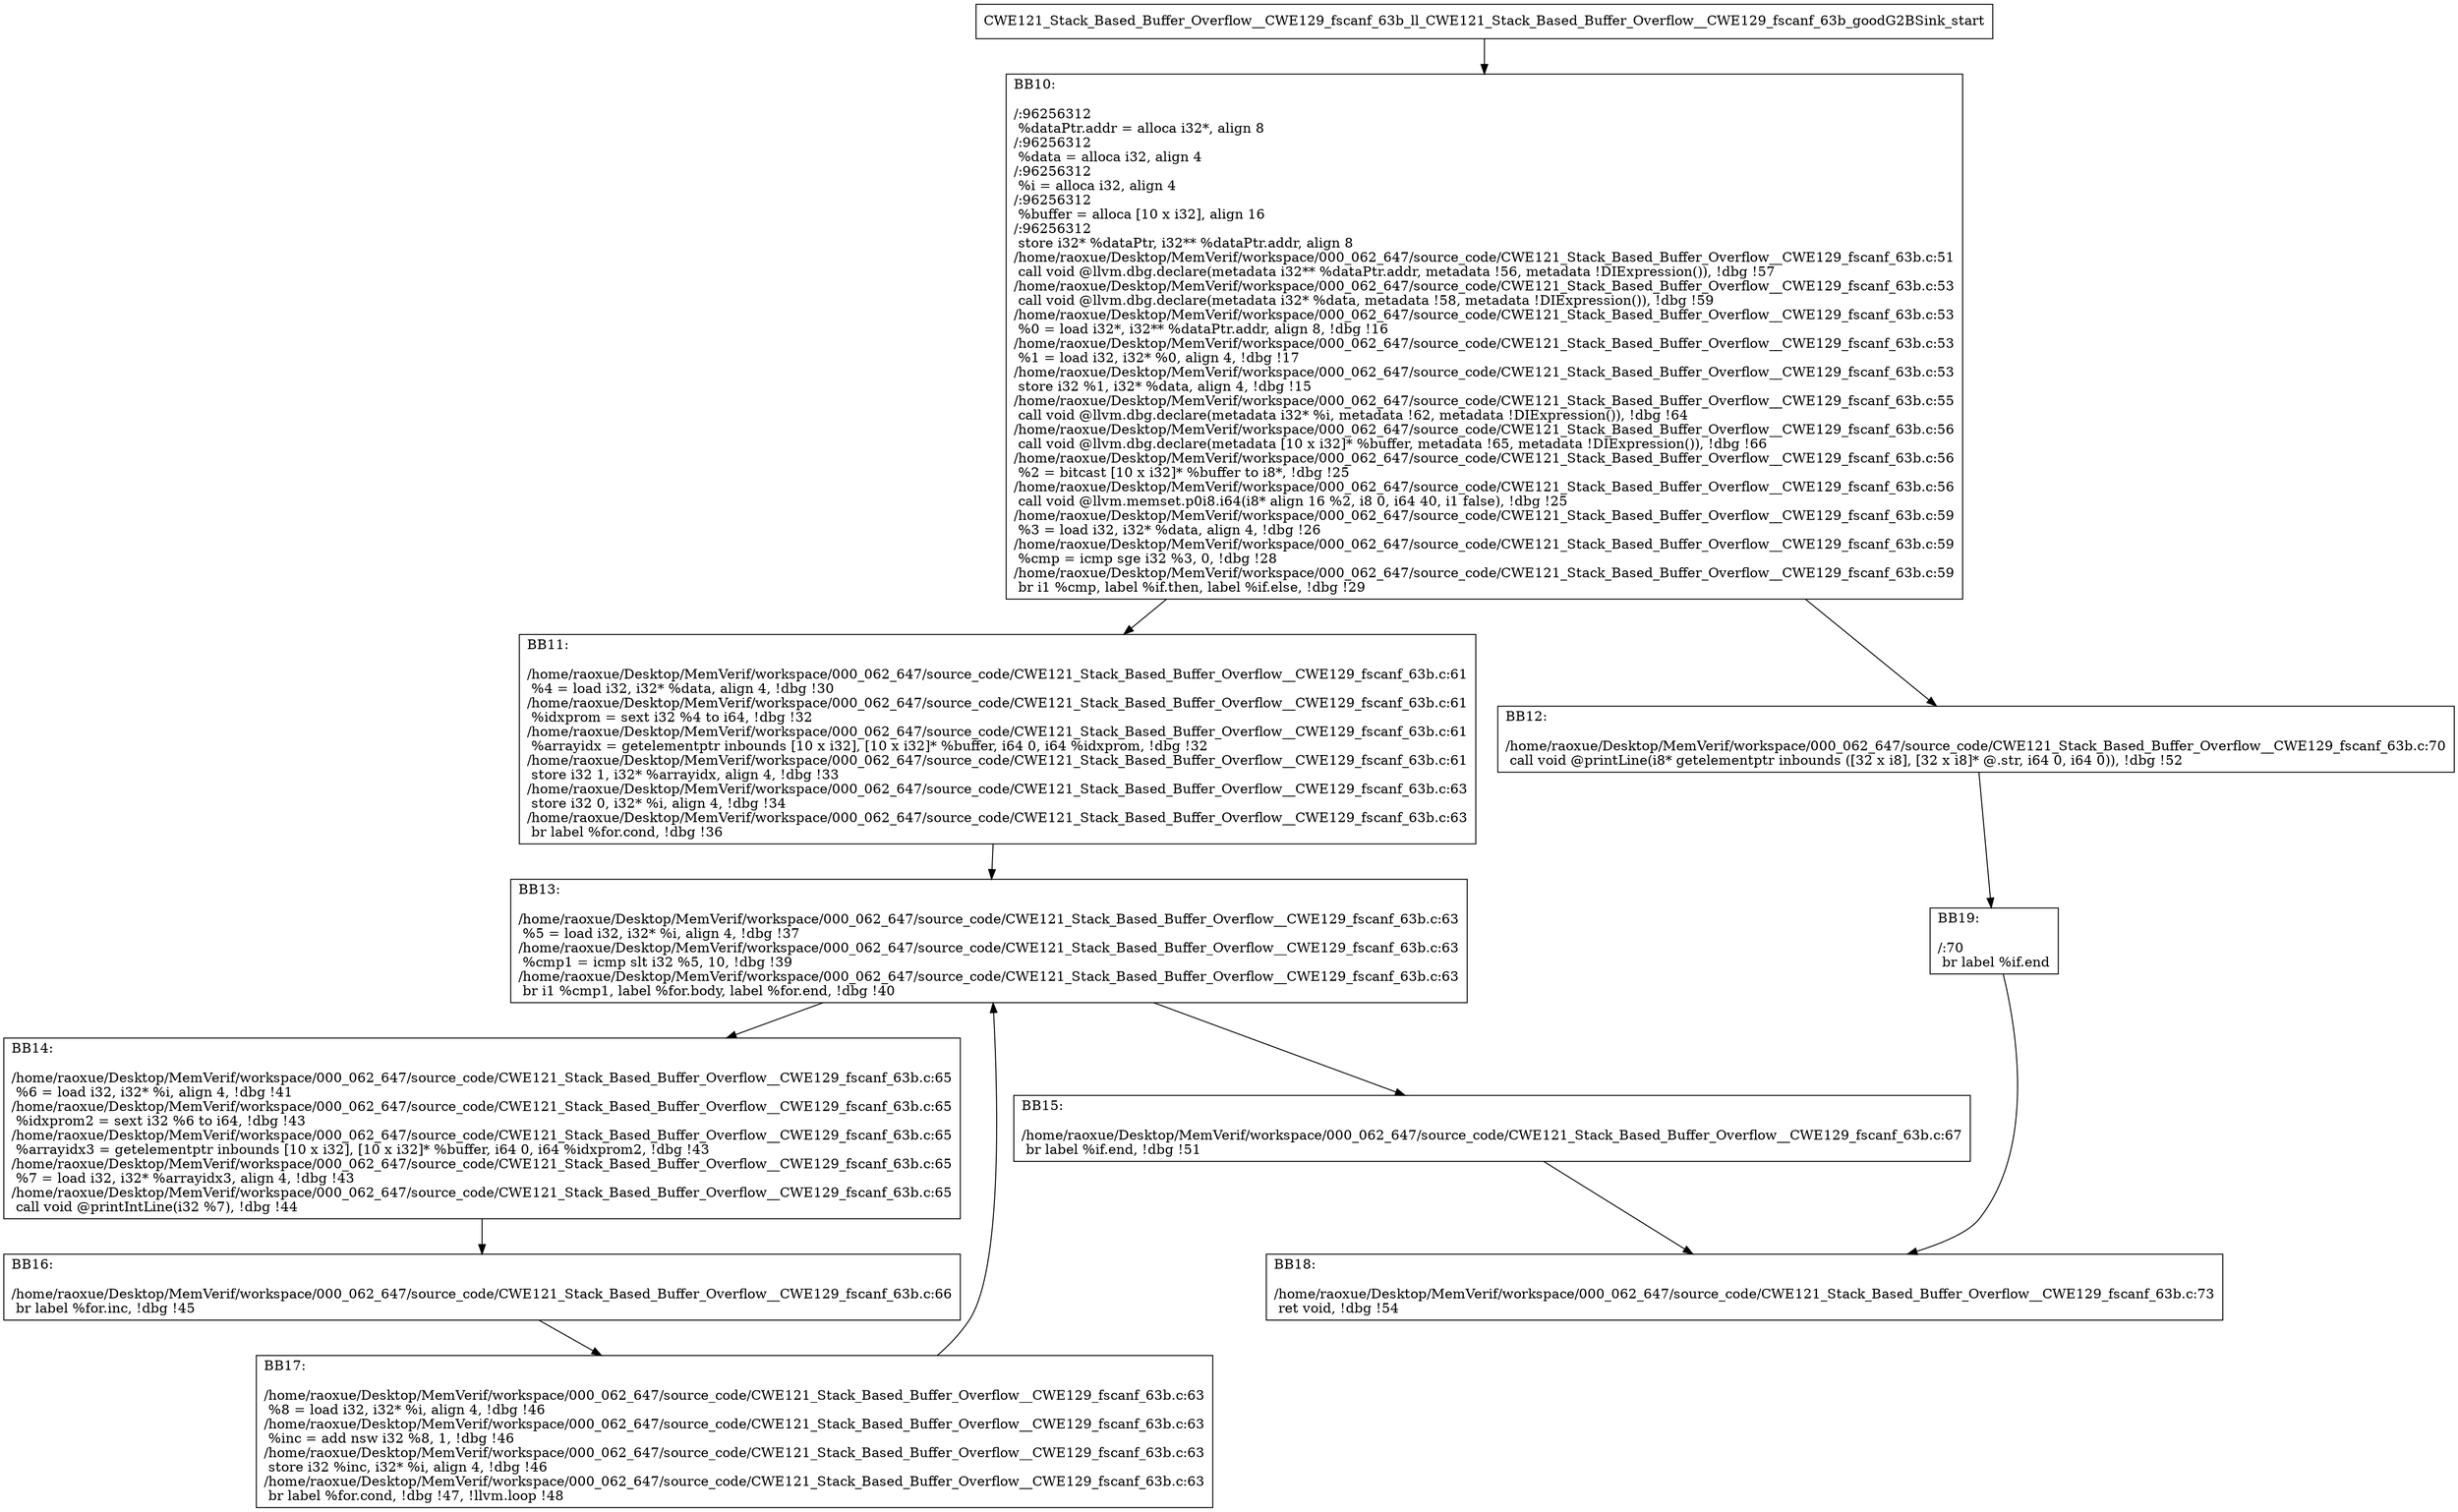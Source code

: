 digraph "CFG for'CWE121_Stack_Based_Buffer_Overflow__CWE129_fscanf_63b_ll_CWE121_Stack_Based_Buffer_Overflow__CWE129_fscanf_63b_goodG2BSink' function" {
	BBCWE121_Stack_Based_Buffer_Overflow__CWE129_fscanf_63b_ll_CWE121_Stack_Based_Buffer_Overflow__CWE129_fscanf_63b_goodG2BSink_start[shape=record,label="{CWE121_Stack_Based_Buffer_Overflow__CWE129_fscanf_63b_ll_CWE121_Stack_Based_Buffer_Overflow__CWE129_fscanf_63b_goodG2BSink_start}"];
	BBCWE121_Stack_Based_Buffer_Overflow__CWE129_fscanf_63b_ll_CWE121_Stack_Based_Buffer_Overflow__CWE129_fscanf_63b_goodG2BSink_start-> CWE121_Stack_Based_Buffer_Overflow__CWE129_fscanf_63b_ll_CWE121_Stack_Based_Buffer_Overflow__CWE129_fscanf_63b_goodG2BSinkBB10;
	CWE121_Stack_Based_Buffer_Overflow__CWE129_fscanf_63b_ll_CWE121_Stack_Based_Buffer_Overflow__CWE129_fscanf_63b_goodG2BSinkBB10 [shape=record, label="{BB10:\l\l/:96256312\l
  %dataPtr.addr = alloca i32*, align 8\l
/:96256312\l
  %data = alloca i32, align 4\l
/:96256312\l
  %i = alloca i32, align 4\l
/:96256312\l
  %buffer = alloca [10 x i32], align 16\l
/:96256312\l
  store i32* %dataPtr, i32** %dataPtr.addr, align 8\l
/home/raoxue/Desktop/MemVerif/workspace/000_062_647/source_code/CWE121_Stack_Based_Buffer_Overflow__CWE129_fscanf_63b.c:51\l
  call void @llvm.dbg.declare(metadata i32** %dataPtr.addr, metadata !56, metadata !DIExpression()), !dbg !57\l
/home/raoxue/Desktop/MemVerif/workspace/000_062_647/source_code/CWE121_Stack_Based_Buffer_Overflow__CWE129_fscanf_63b.c:53\l
  call void @llvm.dbg.declare(metadata i32* %data, metadata !58, metadata !DIExpression()), !dbg !59\l
/home/raoxue/Desktop/MemVerif/workspace/000_062_647/source_code/CWE121_Stack_Based_Buffer_Overflow__CWE129_fscanf_63b.c:53\l
  %0 = load i32*, i32** %dataPtr.addr, align 8, !dbg !16\l
/home/raoxue/Desktop/MemVerif/workspace/000_062_647/source_code/CWE121_Stack_Based_Buffer_Overflow__CWE129_fscanf_63b.c:53\l
  %1 = load i32, i32* %0, align 4, !dbg !17\l
/home/raoxue/Desktop/MemVerif/workspace/000_062_647/source_code/CWE121_Stack_Based_Buffer_Overflow__CWE129_fscanf_63b.c:53\l
  store i32 %1, i32* %data, align 4, !dbg !15\l
/home/raoxue/Desktop/MemVerif/workspace/000_062_647/source_code/CWE121_Stack_Based_Buffer_Overflow__CWE129_fscanf_63b.c:55\l
  call void @llvm.dbg.declare(metadata i32* %i, metadata !62, metadata !DIExpression()), !dbg !64\l
/home/raoxue/Desktop/MemVerif/workspace/000_062_647/source_code/CWE121_Stack_Based_Buffer_Overflow__CWE129_fscanf_63b.c:56\l
  call void @llvm.dbg.declare(metadata [10 x i32]* %buffer, metadata !65, metadata !DIExpression()), !dbg !66\l
/home/raoxue/Desktop/MemVerif/workspace/000_062_647/source_code/CWE121_Stack_Based_Buffer_Overflow__CWE129_fscanf_63b.c:56\l
  %2 = bitcast [10 x i32]* %buffer to i8*, !dbg !25\l
/home/raoxue/Desktop/MemVerif/workspace/000_062_647/source_code/CWE121_Stack_Based_Buffer_Overflow__CWE129_fscanf_63b.c:56\l
  call void @llvm.memset.p0i8.i64(i8* align 16 %2, i8 0, i64 40, i1 false), !dbg !25\l
/home/raoxue/Desktop/MemVerif/workspace/000_062_647/source_code/CWE121_Stack_Based_Buffer_Overflow__CWE129_fscanf_63b.c:59\l
  %3 = load i32, i32* %data, align 4, !dbg !26\l
/home/raoxue/Desktop/MemVerif/workspace/000_062_647/source_code/CWE121_Stack_Based_Buffer_Overflow__CWE129_fscanf_63b.c:59\l
  %cmp = icmp sge i32 %3, 0, !dbg !28\l
/home/raoxue/Desktop/MemVerif/workspace/000_062_647/source_code/CWE121_Stack_Based_Buffer_Overflow__CWE129_fscanf_63b.c:59\l
  br i1 %cmp, label %if.then, label %if.else, !dbg !29\l
}"];
	CWE121_Stack_Based_Buffer_Overflow__CWE129_fscanf_63b_ll_CWE121_Stack_Based_Buffer_Overflow__CWE129_fscanf_63b_goodG2BSinkBB10-> CWE121_Stack_Based_Buffer_Overflow__CWE129_fscanf_63b_ll_CWE121_Stack_Based_Buffer_Overflow__CWE129_fscanf_63b_goodG2BSinkBB11;
	CWE121_Stack_Based_Buffer_Overflow__CWE129_fscanf_63b_ll_CWE121_Stack_Based_Buffer_Overflow__CWE129_fscanf_63b_goodG2BSinkBB10-> CWE121_Stack_Based_Buffer_Overflow__CWE129_fscanf_63b_ll_CWE121_Stack_Based_Buffer_Overflow__CWE129_fscanf_63b_goodG2BSinkBB12;
	CWE121_Stack_Based_Buffer_Overflow__CWE129_fscanf_63b_ll_CWE121_Stack_Based_Buffer_Overflow__CWE129_fscanf_63b_goodG2BSinkBB11 [shape=record, label="{BB11:\l\l/home/raoxue/Desktop/MemVerif/workspace/000_062_647/source_code/CWE121_Stack_Based_Buffer_Overflow__CWE129_fscanf_63b.c:61\l
  %4 = load i32, i32* %data, align 4, !dbg !30\l
/home/raoxue/Desktop/MemVerif/workspace/000_062_647/source_code/CWE121_Stack_Based_Buffer_Overflow__CWE129_fscanf_63b.c:61\l
  %idxprom = sext i32 %4 to i64, !dbg !32\l
/home/raoxue/Desktop/MemVerif/workspace/000_062_647/source_code/CWE121_Stack_Based_Buffer_Overflow__CWE129_fscanf_63b.c:61\l
  %arrayidx = getelementptr inbounds [10 x i32], [10 x i32]* %buffer, i64 0, i64 %idxprom, !dbg !32\l
/home/raoxue/Desktop/MemVerif/workspace/000_062_647/source_code/CWE121_Stack_Based_Buffer_Overflow__CWE129_fscanf_63b.c:61\l
  store i32 1, i32* %arrayidx, align 4, !dbg !33\l
/home/raoxue/Desktop/MemVerif/workspace/000_062_647/source_code/CWE121_Stack_Based_Buffer_Overflow__CWE129_fscanf_63b.c:63\l
  store i32 0, i32* %i, align 4, !dbg !34\l
/home/raoxue/Desktop/MemVerif/workspace/000_062_647/source_code/CWE121_Stack_Based_Buffer_Overflow__CWE129_fscanf_63b.c:63\l
  br label %for.cond, !dbg !36\l
}"];
	CWE121_Stack_Based_Buffer_Overflow__CWE129_fscanf_63b_ll_CWE121_Stack_Based_Buffer_Overflow__CWE129_fscanf_63b_goodG2BSinkBB11-> CWE121_Stack_Based_Buffer_Overflow__CWE129_fscanf_63b_ll_CWE121_Stack_Based_Buffer_Overflow__CWE129_fscanf_63b_goodG2BSinkBB13;
	CWE121_Stack_Based_Buffer_Overflow__CWE129_fscanf_63b_ll_CWE121_Stack_Based_Buffer_Overflow__CWE129_fscanf_63b_goodG2BSinkBB13 [shape=record, label="{BB13:\l\l/home/raoxue/Desktop/MemVerif/workspace/000_062_647/source_code/CWE121_Stack_Based_Buffer_Overflow__CWE129_fscanf_63b.c:63\l
  %5 = load i32, i32* %i, align 4, !dbg !37\l
/home/raoxue/Desktop/MemVerif/workspace/000_062_647/source_code/CWE121_Stack_Based_Buffer_Overflow__CWE129_fscanf_63b.c:63\l
  %cmp1 = icmp slt i32 %5, 10, !dbg !39\l
/home/raoxue/Desktop/MemVerif/workspace/000_062_647/source_code/CWE121_Stack_Based_Buffer_Overflow__CWE129_fscanf_63b.c:63\l
  br i1 %cmp1, label %for.body, label %for.end, !dbg !40\l
}"];
	CWE121_Stack_Based_Buffer_Overflow__CWE129_fscanf_63b_ll_CWE121_Stack_Based_Buffer_Overflow__CWE129_fscanf_63b_goodG2BSinkBB13-> CWE121_Stack_Based_Buffer_Overflow__CWE129_fscanf_63b_ll_CWE121_Stack_Based_Buffer_Overflow__CWE129_fscanf_63b_goodG2BSinkBB14;
	CWE121_Stack_Based_Buffer_Overflow__CWE129_fscanf_63b_ll_CWE121_Stack_Based_Buffer_Overflow__CWE129_fscanf_63b_goodG2BSinkBB13-> CWE121_Stack_Based_Buffer_Overflow__CWE129_fscanf_63b_ll_CWE121_Stack_Based_Buffer_Overflow__CWE129_fscanf_63b_goodG2BSinkBB15;
	CWE121_Stack_Based_Buffer_Overflow__CWE129_fscanf_63b_ll_CWE121_Stack_Based_Buffer_Overflow__CWE129_fscanf_63b_goodG2BSinkBB14 [shape=record, label="{BB14:\l\l/home/raoxue/Desktop/MemVerif/workspace/000_062_647/source_code/CWE121_Stack_Based_Buffer_Overflow__CWE129_fscanf_63b.c:65\l
  %6 = load i32, i32* %i, align 4, !dbg !41\l
/home/raoxue/Desktop/MemVerif/workspace/000_062_647/source_code/CWE121_Stack_Based_Buffer_Overflow__CWE129_fscanf_63b.c:65\l
  %idxprom2 = sext i32 %6 to i64, !dbg !43\l
/home/raoxue/Desktop/MemVerif/workspace/000_062_647/source_code/CWE121_Stack_Based_Buffer_Overflow__CWE129_fscanf_63b.c:65\l
  %arrayidx3 = getelementptr inbounds [10 x i32], [10 x i32]* %buffer, i64 0, i64 %idxprom2, !dbg !43\l
/home/raoxue/Desktop/MemVerif/workspace/000_062_647/source_code/CWE121_Stack_Based_Buffer_Overflow__CWE129_fscanf_63b.c:65\l
  %7 = load i32, i32* %arrayidx3, align 4, !dbg !43\l
/home/raoxue/Desktop/MemVerif/workspace/000_062_647/source_code/CWE121_Stack_Based_Buffer_Overflow__CWE129_fscanf_63b.c:65\l
  call void @printIntLine(i32 %7), !dbg !44\l
}"];
	CWE121_Stack_Based_Buffer_Overflow__CWE129_fscanf_63b_ll_CWE121_Stack_Based_Buffer_Overflow__CWE129_fscanf_63b_goodG2BSinkBB14-> CWE121_Stack_Based_Buffer_Overflow__CWE129_fscanf_63b_ll_CWE121_Stack_Based_Buffer_Overflow__CWE129_fscanf_63b_goodG2BSinkBB16;
	CWE121_Stack_Based_Buffer_Overflow__CWE129_fscanf_63b_ll_CWE121_Stack_Based_Buffer_Overflow__CWE129_fscanf_63b_goodG2BSinkBB16 [shape=record, label="{BB16:\l\l/home/raoxue/Desktop/MemVerif/workspace/000_062_647/source_code/CWE121_Stack_Based_Buffer_Overflow__CWE129_fscanf_63b.c:66\l
  br label %for.inc, !dbg !45\l
}"];
	CWE121_Stack_Based_Buffer_Overflow__CWE129_fscanf_63b_ll_CWE121_Stack_Based_Buffer_Overflow__CWE129_fscanf_63b_goodG2BSinkBB16-> CWE121_Stack_Based_Buffer_Overflow__CWE129_fscanf_63b_ll_CWE121_Stack_Based_Buffer_Overflow__CWE129_fscanf_63b_goodG2BSinkBB17;
	CWE121_Stack_Based_Buffer_Overflow__CWE129_fscanf_63b_ll_CWE121_Stack_Based_Buffer_Overflow__CWE129_fscanf_63b_goodG2BSinkBB17 [shape=record, label="{BB17:\l\l/home/raoxue/Desktop/MemVerif/workspace/000_062_647/source_code/CWE121_Stack_Based_Buffer_Overflow__CWE129_fscanf_63b.c:63\l
  %8 = load i32, i32* %i, align 4, !dbg !46\l
/home/raoxue/Desktop/MemVerif/workspace/000_062_647/source_code/CWE121_Stack_Based_Buffer_Overflow__CWE129_fscanf_63b.c:63\l
  %inc = add nsw i32 %8, 1, !dbg !46\l
/home/raoxue/Desktop/MemVerif/workspace/000_062_647/source_code/CWE121_Stack_Based_Buffer_Overflow__CWE129_fscanf_63b.c:63\l
  store i32 %inc, i32* %i, align 4, !dbg !46\l
/home/raoxue/Desktop/MemVerif/workspace/000_062_647/source_code/CWE121_Stack_Based_Buffer_Overflow__CWE129_fscanf_63b.c:63\l
  br label %for.cond, !dbg !47, !llvm.loop !48\l
}"];
	CWE121_Stack_Based_Buffer_Overflow__CWE129_fscanf_63b_ll_CWE121_Stack_Based_Buffer_Overflow__CWE129_fscanf_63b_goodG2BSinkBB17-> CWE121_Stack_Based_Buffer_Overflow__CWE129_fscanf_63b_ll_CWE121_Stack_Based_Buffer_Overflow__CWE129_fscanf_63b_goodG2BSinkBB13;
	CWE121_Stack_Based_Buffer_Overflow__CWE129_fscanf_63b_ll_CWE121_Stack_Based_Buffer_Overflow__CWE129_fscanf_63b_goodG2BSinkBB15 [shape=record, label="{BB15:\l\l/home/raoxue/Desktop/MemVerif/workspace/000_062_647/source_code/CWE121_Stack_Based_Buffer_Overflow__CWE129_fscanf_63b.c:67\l
  br label %if.end, !dbg !51\l
}"];
	CWE121_Stack_Based_Buffer_Overflow__CWE129_fscanf_63b_ll_CWE121_Stack_Based_Buffer_Overflow__CWE129_fscanf_63b_goodG2BSinkBB15-> CWE121_Stack_Based_Buffer_Overflow__CWE129_fscanf_63b_ll_CWE121_Stack_Based_Buffer_Overflow__CWE129_fscanf_63b_goodG2BSinkBB18;
	CWE121_Stack_Based_Buffer_Overflow__CWE129_fscanf_63b_ll_CWE121_Stack_Based_Buffer_Overflow__CWE129_fscanf_63b_goodG2BSinkBB12 [shape=record, label="{BB12:\l\l/home/raoxue/Desktop/MemVerif/workspace/000_062_647/source_code/CWE121_Stack_Based_Buffer_Overflow__CWE129_fscanf_63b.c:70\l
  call void @printLine(i8* getelementptr inbounds ([32 x i8], [32 x i8]* @.str, i64 0, i64 0)), !dbg !52\l
}"];
	CWE121_Stack_Based_Buffer_Overflow__CWE129_fscanf_63b_ll_CWE121_Stack_Based_Buffer_Overflow__CWE129_fscanf_63b_goodG2BSinkBB12-> CWE121_Stack_Based_Buffer_Overflow__CWE129_fscanf_63b_ll_CWE121_Stack_Based_Buffer_Overflow__CWE129_fscanf_63b_goodG2BSinkBB19;
	CWE121_Stack_Based_Buffer_Overflow__CWE129_fscanf_63b_ll_CWE121_Stack_Based_Buffer_Overflow__CWE129_fscanf_63b_goodG2BSinkBB19 [shape=record, label="{BB19:\l\l/:70\l
  br label %if.end\l
}"];
	CWE121_Stack_Based_Buffer_Overflow__CWE129_fscanf_63b_ll_CWE121_Stack_Based_Buffer_Overflow__CWE129_fscanf_63b_goodG2BSinkBB19-> CWE121_Stack_Based_Buffer_Overflow__CWE129_fscanf_63b_ll_CWE121_Stack_Based_Buffer_Overflow__CWE129_fscanf_63b_goodG2BSinkBB18;
	CWE121_Stack_Based_Buffer_Overflow__CWE129_fscanf_63b_ll_CWE121_Stack_Based_Buffer_Overflow__CWE129_fscanf_63b_goodG2BSinkBB18 [shape=record, label="{BB18:\l\l/home/raoxue/Desktop/MemVerif/workspace/000_062_647/source_code/CWE121_Stack_Based_Buffer_Overflow__CWE129_fscanf_63b.c:73\l
  ret void, !dbg !54\l
}"];
}
